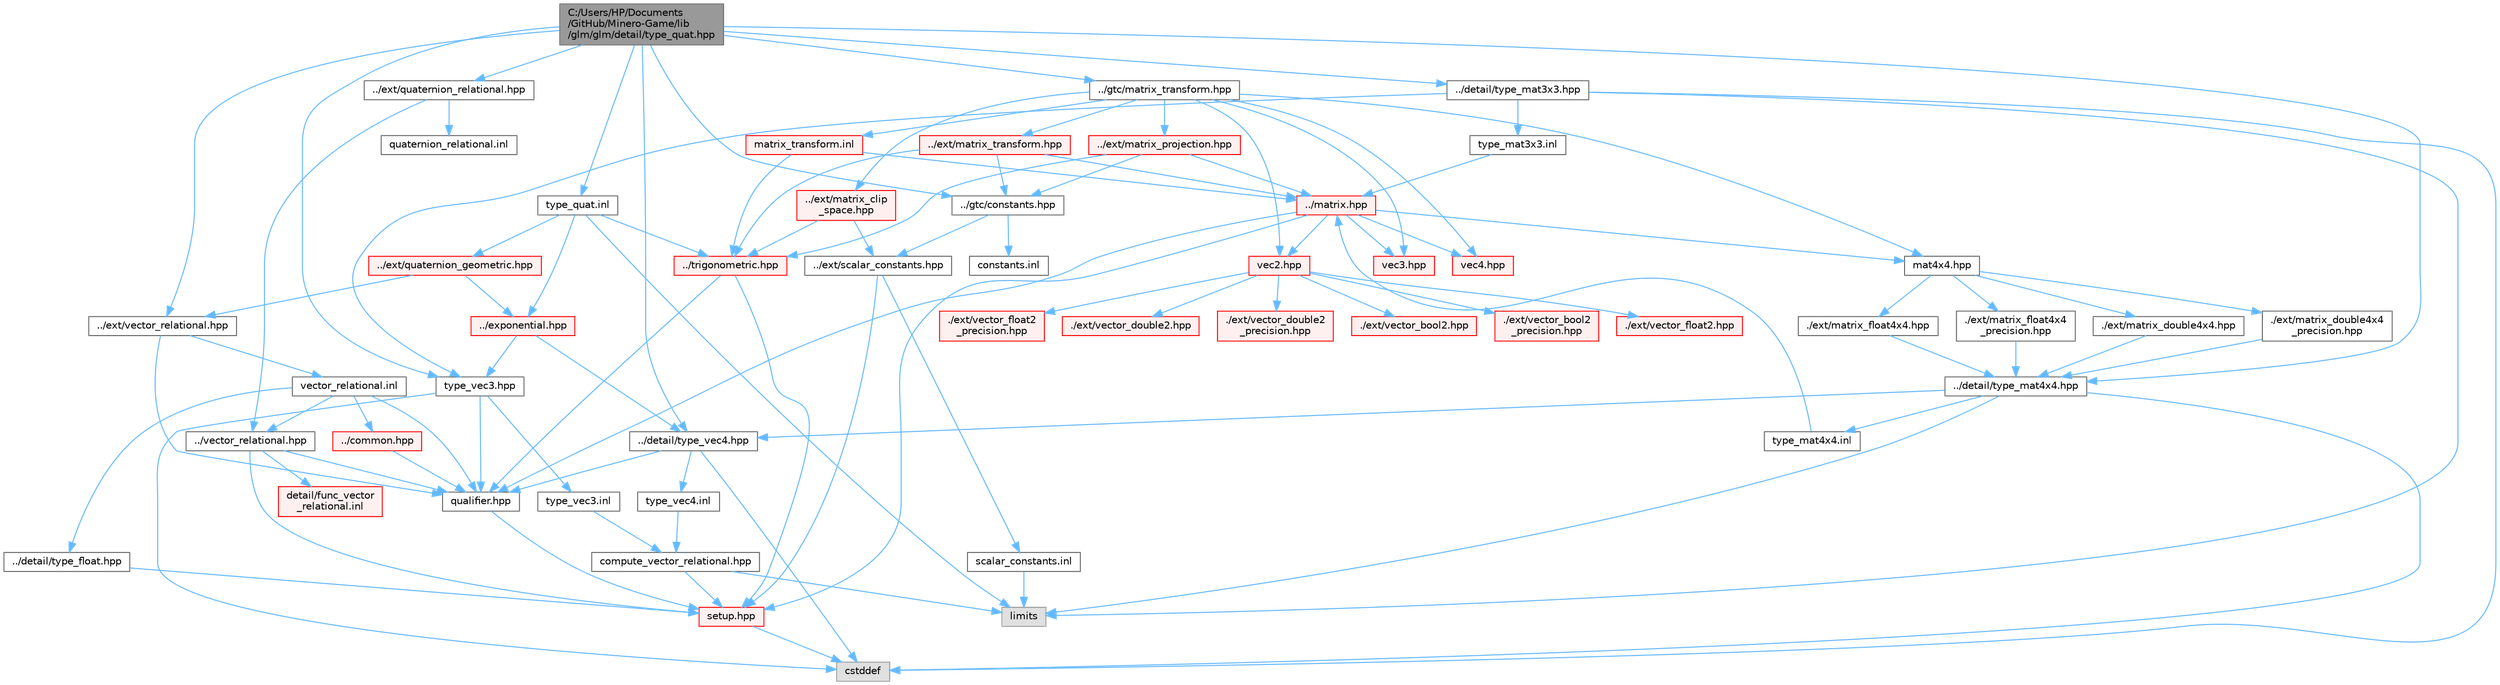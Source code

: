 digraph "C:/Users/HP/Documents/GitHub/Minero-Game/lib/glm/glm/detail/type_quat.hpp"
{
 // LATEX_PDF_SIZE
  bgcolor="transparent";
  edge [fontname=Helvetica,fontsize=10,labelfontname=Helvetica,labelfontsize=10];
  node [fontname=Helvetica,fontsize=10,shape=box,height=0.2,width=0.4];
  Node1 [id="Node000001",label="C:/Users/HP/Documents\l/GitHub/Minero-Game/lib\l/glm/glm/detail/type_quat.hpp",height=0.2,width=0.4,color="gray40", fillcolor="grey60", style="filled", fontcolor="black",tooltip=" "];
  Node1 -> Node2 [id="edge195_Node000001_Node000002",color="steelblue1",style="solid",tooltip=" "];
  Node2 [id="Node000002",label="../detail/type_mat3x3.hpp",height=0.2,width=0.4,color="grey40", fillcolor="white", style="filled",URL="$lib_2glm_2glm_2detail_2type__mat3x3_8hpp.html",tooltip=" "];
  Node2 -> Node3 [id="edge196_Node000002_Node000003",color="steelblue1",style="solid",tooltip=" "];
  Node3 [id="Node000003",label="type_vec3.hpp",height=0.2,width=0.4,color="grey40", fillcolor="white", style="filled",URL="$lib_2glm_2glm_2detail_2type__vec3_8hpp.html",tooltip=" "];
  Node3 -> Node4 [id="edge197_Node000003_Node000004",color="steelblue1",style="solid",tooltip=" "];
  Node4 [id="Node000004",label="qualifier.hpp",height=0.2,width=0.4,color="grey40", fillcolor="white", style="filled",URL="$lib_2glm_2glm_2detail_2qualifier_8hpp.html",tooltip=" "];
  Node4 -> Node5 [id="edge198_Node000004_Node000005",color="steelblue1",style="solid",tooltip=" "];
  Node5 [id="Node000005",label="setup.hpp",height=0.2,width=0.4,color="red", fillcolor="#FFF0F0", style="filled",URL="$lib_2glm_2glm_2detail_2setup_8hpp.html",tooltip=" "];
  Node5 -> Node7 [id="edge199_Node000005_Node000007",color="steelblue1",style="solid",tooltip=" "];
  Node7 [id="Node000007",label="cstddef",height=0.2,width=0.4,color="grey60", fillcolor="#E0E0E0", style="filled",tooltip=" "];
  Node3 -> Node7 [id="edge200_Node000003_Node000007",color="steelblue1",style="solid",tooltip=" "];
  Node3 -> Node9 [id="edge201_Node000003_Node000009",color="steelblue1",style="solid",tooltip=" "];
  Node9 [id="Node000009",label="type_vec3.inl",height=0.2,width=0.4,color="grey40", fillcolor="white", style="filled",URL="$lib_2glm_2glm_2detail_2type__vec3_8inl.html",tooltip=" "];
  Node9 -> Node10 [id="edge202_Node000009_Node000010",color="steelblue1",style="solid",tooltip=" "];
  Node10 [id="Node000010",label="compute_vector_relational.hpp",height=0.2,width=0.4,color="grey40", fillcolor="white", style="filled",URL="$lib_2glm_2glm_2detail_2compute__vector__relational_8hpp.html",tooltip=" "];
  Node10 -> Node5 [id="edge203_Node000010_Node000005",color="steelblue1",style="solid",tooltip=" "];
  Node10 -> Node11 [id="edge204_Node000010_Node000011",color="steelblue1",style="solid",tooltip=" "];
  Node11 [id="Node000011",label="limits",height=0.2,width=0.4,color="grey60", fillcolor="#E0E0E0", style="filled",tooltip=" "];
  Node2 -> Node11 [id="edge205_Node000002_Node000011",color="steelblue1",style="solid",tooltip=" "];
  Node2 -> Node7 [id="edge206_Node000002_Node000007",color="steelblue1",style="solid",tooltip=" "];
  Node2 -> Node12 [id="edge207_Node000002_Node000012",color="steelblue1",style="solid",tooltip=" "];
  Node12 [id="Node000012",label="type_mat3x3.inl",height=0.2,width=0.4,color="grey40", fillcolor="white", style="filled",URL="$lib_2glm_2glm_2detail_2type__mat3x3_8inl.html",tooltip=" "];
  Node12 -> Node13 [id="edge208_Node000012_Node000013",color="steelblue1",style="solid",tooltip=" "];
  Node13 [id="Node000013",label="../matrix.hpp",height=0.2,width=0.4,color="red", fillcolor="#FFF0F0", style="filled",URL="$lib_2glm_2glm_2matrix_8hpp.html",tooltip=" "];
  Node13 -> Node4 [id="edge209_Node000013_Node000004",color="steelblue1",style="solid",tooltip=" "];
  Node13 -> Node5 [id="edge210_Node000013_Node000005",color="steelblue1",style="solid",tooltip=" "];
  Node13 -> Node14 [id="edge211_Node000013_Node000014",color="steelblue1",style="solid",tooltip=" "];
  Node14 [id="Node000014",label="vec2.hpp",height=0.2,width=0.4,color="red", fillcolor="#FFF0F0", style="filled",URL="$lib_2glm_2glm_2vec2_8hpp.html",tooltip=" "];
  Node14 -> Node15 [id="edge212_Node000014_Node000015",color="steelblue1",style="solid",tooltip=" "];
  Node15 [id="Node000015",label="./ext/vector_bool2.hpp",height=0.2,width=0.4,color="red", fillcolor="#FFF0F0", style="filled",URL="$lib_2glm_2glm_2ext_2vector__bool2_8hpp.html",tooltip=" "];
  Node14 -> Node18 [id="edge213_Node000014_Node000018",color="steelblue1",style="solid",tooltip=" "];
  Node18 [id="Node000018",label="./ext/vector_bool2\l_precision.hpp",height=0.2,width=0.4,color="red", fillcolor="#FFF0F0", style="filled",URL="$lib_2glm_2glm_2ext_2vector__bool2__precision_8hpp.html",tooltip=" "];
  Node14 -> Node19 [id="edge214_Node000014_Node000019",color="steelblue1",style="solid",tooltip=" "];
  Node19 [id="Node000019",label="./ext/vector_float2.hpp",height=0.2,width=0.4,color="red", fillcolor="#FFF0F0", style="filled",URL="$lib_2glm_2glm_2ext_2vector__float2_8hpp.html",tooltip=" "];
  Node14 -> Node20 [id="edge215_Node000014_Node000020",color="steelblue1",style="solid",tooltip=" "];
  Node20 [id="Node000020",label="./ext/vector_float2\l_precision.hpp",height=0.2,width=0.4,color="red", fillcolor="#FFF0F0", style="filled",URL="$lib_2glm_2glm_2ext_2vector__float2__precision_8hpp.html",tooltip=" "];
  Node14 -> Node21 [id="edge216_Node000014_Node000021",color="steelblue1",style="solid",tooltip=" "];
  Node21 [id="Node000021",label="./ext/vector_double2.hpp",height=0.2,width=0.4,color="red", fillcolor="#FFF0F0", style="filled",URL="$lib_2glm_2glm_2ext_2vector__double2_8hpp.html",tooltip=" "];
  Node14 -> Node22 [id="edge217_Node000014_Node000022",color="steelblue1",style="solid",tooltip=" "];
  Node22 [id="Node000022",label="./ext/vector_double2\l_precision.hpp",height=0.2,width=0.4,color="red", fillcolor="#FFF0F0", style="filled",URL="$lib_2glm_2glm_2ext_2vector__double2__precision_8hpp.html",tooltip=" "];
  Node13 -> Node29 [id="edge218_Node000013_Node000029",color="steelblue1",style="solid",tooltip=" "];
  Node29 [id="Node000029",label="vec3.hpp",height=0.2,width=0.4,color="red", fillcolor="#FFF0F0", style="filled",URL="$lib_2glm_2glm_2vec3_8hpp.html",tooltip=" "];
  Node13 -> Node40 [id="edge219_Node000013_Node000040",color="steelblue1",style="solid",tooltip=" "];
  Node40 [id="Node000040",label="vec4.hpp",height=0.2,width=0.4,color="red", fillcolor="#FFF0F0", style="filled",URL="$lib_2glm_2glm_2vec4_8hpp.html",tooltip=" "];
  Node13 -> Node107 [id="edge220_Node000013_Node000107",color="steelblue1",style="solid",tooltip=" "];
  Node107 [id="Node000107",label="mat4x4.hpp",height=0.2,width=0.4,color="grey40", fillcolor="white", style="filled",URL="$lib_2glm_2glm_2mat4x4_8hpp.html",tooltip=" "];
  Node107 -> Node108 [id="edge221_Node000107_Node000108",color="steelblue1",style="solid",tooltip=" "];
  Node108 [id="Node000108",label="./ext/matrix_double4x4.hpp",height=0.2,width=0.4,color="grey40", fillcolor="white", style="filled",URL="$lib_2glm_2glm_2ext_2matrix__double4x4_8hpp.html",tooltip=" "];
  Node108 -> Node109 [id="edge222_Node000108_Node000109",color="steelblue1",style="solid",tooltip=" "];
  Node109 [id="Node000109",label="../detail/type_mat4x4.hpp",height=0.2,width=0.4,color="grey40", fillcolor="white", style="filled",URL="$lib_2glm_2glm_2detail_2type__mat4x4_8hpp.html",tooltip=" "];
  Node109 -> Node42 [id="edge223_Node000109_Node000042",color="steelblue1",style="solid",tooltip=" "];
  Node42 [id="Node000042",label="../detail/type_vec4.hpp",height=0.2,width=0.4,color="grey40", fillcolor="white", style="filled",URL="$lib_2glm_2glm_2detail_2type__vec4_8hpp.html",tooltip=" "];
  Node42 -> Node4 [id="edge224_Node000042_Node000004",color="steelblue1",style="solid",tooltip=" "];
  Node42 -> Node7 [id="edge225_Node000042_Node000007",color="steelblue1",style="solid",tooltip=" "];
  Node42 -> Node43 [id="edge226_Node000042_Node000043",color="steelblue1",style="solid",tooltip=" "];
  Node43 [id="Node000043",label="type_vec4.inl",height=0.2,width=0.4,color="grey40", fillcolor="white", style="filled",URL="$lib_2glm_2glm_2detail_2type__vec4_8inl.html",tooltip=" "];
  Node43 -> Node10 [id="edge227_Node000043_Node000010",color="steelblue1",style="solid",tooltip=" "];
  Node109 -> Node11 [id="edge228_Node000109_Node000011",color="steelblue1",style="solid",tooltip=" "];
  Node109 -> Node7 [id="edge229_Node000109_Node000007",color="steelblue1",style="solid",tooltip=" "];
  Node109 -> Node110 [id="edge230_Node000109_Node000110",color="steelblue1",style="solid",tooltip=" "];
  Node110 [id="Node000110",label="type_mat4x4.inl",height=0.2,width=0.4,color="grey40", fillcolor="white", style="filled",URL="$lib_2glm_2glm_2detail_2type__mat4x4_8inl.html",tooltip=" "];
  Node110 -> Node13 [id="edge231_Node000110_Node000013",color="steelblue1",style="solid",tooltip=" "];
  Node107 -> Node111 [id="edge232_Node000107_Node000111",color="steelblue1",style="solid",tooltip=" "];
  Node111 [id="Node000111",label="./ext/matrix_double4x4\l_precision.hpp",height=0.2,width=0.4,color="grey40", fillcolor="white", style="filled",URL="$lib_2glm_2glm_2ext_2matrix__double4x4__precision_8hpp.html",tooltip=" "];
  Node111 -> Node109 [id="edge233_Node000111_Node000109",color="steelblue1",style="solid",tooltip=" "];
  Node107 -> Node112 [id="edge234_Node000107_Node000112",color="steelblue1",style="solid",tooltip=" "];
  Node112 [id="Node000112",label="./ext/matrix_float4x4.hpp",height=0.2,width=0.4,color="grey40", fillcolor="white", style="filled",URL="$lib_2glm_2glm_2ext_2matrix__float4x4_8hpp.html",tooltip=" "];
  Node112 -> Node109 [id="edge235_Node000112_Node000109",color="steelblue1",style="solid",tooltip=" "];
  Node107 -> Node113 [id="edge236_Node000107_Node000113",color="steelblue1",style="solid",tooltip=" "];
  Node113 [id="Node000113",label="./ext/matrix_float4x4\l_precision.hpp",height=0.2,width=0.4,color="grey40", fillcolor="white", style="filled",URL="$lib_2glm_2glm_2ext_2matrix__float4x4__precision_8hpp.html",tooltip=" "];
  Node113 -> Node109 [id="edge237_Node000113_Node000109",color="steelblue1",style="solid",tooltip=" "];
  Node1 -> Node109 [id="edge238_Node000001_Node000109",color="steelblue1",style="solid",tooltip=" "];
  Node1 -> Node3 [id="edge239_Node000001_Node000003",color="steelblue1",style="solid",tooltip=" "];
  Node1 -> Node42 [id="edge240_Node000001_Node000042",color="steelblue1",style="solid",tooltip=" "];
  Node1 -> Node130 [id="edge241_Node000001_Node000130",color="steelblue1",style="solid",tooltip=" "];
  Node130 [id="Node000130",label="../ext/vector_relational.hpp",height=0.2,width=0.4,color="grey40", fillcolor="white", style="filled",URL="$lib_2glm_2glm_2ext_2vector__relational_8hpp.html",tooltip=" "];
  Node130 -> Node4 [id="edge242_Node000130_Node000004",color="steelblue1",style="solid",tooltip=" "];
  Node130 -> Node131 [id="edge243_Node000130_Node000131",color="steelblue1",style="solid",tooltip=" "];
  Node131 [id="Node000131",label="vector_relational.inl",height=0.2,width=0.4,color="grey40", fillcolor="white", style="filled",URL="$lib_2glm_2glm_2ext_2vector__relational_8inl.html",tooltip=" "];
  Node131 -> Node122 [id="edge244_Node000131_Node000122",color="steelblue1",style="solid",tooltip=" "];
  Node122 [id="Node000122",label="../vector_relational.hpp",height=0.2,width=0.4,color="grey40", fillcolor="white", style="filled",URL="$lib_2glm_2glm_2vector__relational_8hpp.html",tooltip=" "];
  Node122 -> Node4 [id="edge245_Node000122_Node000004",color="steelblue1",style="solid",tooltip=" "];
  Node122 -> Node5 [id="edge246_Node000122_Node000005",color="steelblue1",style="solid",tooltip=" "];
  Node122 -> Node123 [id="edge247_Node000122_Node000123",color="steelblue1",style="solid",tooltip=" "];
  Node123 [id="Node000123",label="detail/func_vector\l_relational.inl",height=0.2,width=0.4,color="red", fillcolor="#FFF0F0", style="filled",URL="$lib_2glm_2glm_2detail_2func__vector__relational_8inl.html",tooltip=" "];
  Node131 -> Node126 [id="edge248_Node000131_Node000126",color="steelblue1",style="solid",tooltip=" "];
  Node126 [id="Node000126",label="../common.hpp",height=0.2,width=0.4,color="red", fillcolor="#FFF0F0", style="filled",URL="$lib_2glm_2glm_2common_8hpp.html",tooltip=" "];
  Node126 -> Node4 [id="edge249_Node000126_Node000004",color="steelblue1",style="solid",tooltip=" "];
  Node131 -> Node4 [id="edge250_Node000131_Node000004",color="steelblue1",style="solid",tooltip=" "];
  Node131 -> Node132 [id="edge251_Node000131_Node000132",color="steelblue1",style="solid",tooltip=" "];
  Node132 [id="Node000132",label="../detail/type_float.hpp",height=0.2,width=0.4,color="grey40", fillcolor="white", style="filled",URL="$lib_2glm_2glm_2detail_2type__float_8hpp.html",tooltip=" "];
  Node132 -> Node5 [id="edge252_Node000132_Node000005",color="steelblue1",style="solid",tooltip=" "];
  Node1 -> Node133 [id="edge253_Node000001_Node000133",color="steelblue1",style="solid",tooltip=" "];
  Node133 [id="Node000133",label="../ext/quaternion_relational.hpp",height=0.2,width=0.4,color="grey40", fillcolor="white", style="filled",URL="$lib_2glm_2glm_2ext_2quaternion__relational_8hpp.html",tooltip=" "];
  Node133 -> Node122 [id="edge254_Node000133_Node000122",color="steelblue1",style="solid",tooltip=" "];
  Node133 -> Node134 [id="edge255_Node000133_Node000134",color="steelblue1",style="solid",tooltip=" "];
  Node134 [id="Node000134",label="quaternion_relational.inl",height=0.2,width=0.4,color="grey40", fillcolor="white", style="filled",URL="$lib_2glm_2glm_2ext_2quaternion__relational_8inl.html",tooltip=" "];
  Node1 -> Node135 [id="edge256_Node000001_Node000135",color="steelblue1",style="solid",tooltip=" "];
  Node135 [id="Node000135",label="../gtc/constants.hpp",height=0.2,width=0.4,color="grey40", fillcolor="white", style="filled",URL="$lib_2glm_2glm_2gtc_2constants_8hpp.html",tooltip=" "];
  Node135 -> Node136 [id="edge257_Node000135_Node000136",color="steelblue1",style="solid",tooltip=" "];
  Node136 [id="Node000136",label="../ext/scalar_constants.hpp",height=0.2,width=0.4,color="grey40", fillcolor="white", style="filled",URL="$lib_2glm_2glm_2ext_2scalar__constants_8hpp.html",tooltip=" "];
  Node136 -> Node5 [id="edge258_Node000136_Node000005",color="steelblue1",style="solid",tooltip=" "];
  Node136 -> Node137 [id="edge259_Node000136_Node000137",color="steelblue1",style="solid",tooltip=" "];
  Node137 [id="Node000137",label="scalar_constants.inl",height=0.2,width=0.4,color="grey40", fillcolor="white", style="filled",URL="$lib_2glm_2glm_2ext_2scalar__constants_8inl.html",tooltip=" "];
  Node137 -> Node11 [id="edge260_Node000137_Node000011",color="steelblue1",style="solid",tooltip=" "];
  Node135 -> Node138 [id="edge261_Node000135_Node000138",color="steelblue1",style="solid",tooltip=" "];
  Node138 [id="Node000138",label="constants.inl",height=0.2,width=0.4,color="grey40", fillcolor="white", style="filled",URL="$lib_2glm_2glm_2gtc_2constants_8inl.html",tooltip=" "];
  Node1 -> Node139 [id="edge262_Node000001_Node000139",color="steelblue1",style="solid",tooltip=" "];
  Node139 [id="Node000139",label="../gtc/matrix_transform.hpp",height=0.2,width=0.4,color="grey40", fillcolor="white", style="filled",URL="$lib_2glm_2glm_2gtc_2matrix__transform_8hpp.html",tooltip=" "];
  Node139 -> Node107 [id="edge263_Node000139_Node000107",color="steelblue1",style="solid",tooltip=" "];
  Node139 -> Node14 [id="edge264_Node000139_Node000014",color="steelblue1",style="solid",tooltip=" "];
  Node139 -> Node29 [id="edge265_Node000139_Node000029",color="steelblue1",style="solid",tooltip=" "];
  Node139 -> Node40 [id="edge266_Node000139_Node000040",color="steelblue1",style="solid",tooltip=" "];
  Node139 -> Node140 [id="edge267_Node000139_Node000140",color="steelblue1",style="solid",tooltip=" "];
  Node140 [id="Node000140",label="../ext/matrix_projection.hpp",height=0.2,width=0.4,color="red", fillcolor="#FFF0F0", style="filled",URL="$lib_2glm_2glm_2ext_2matrix__projection_8hpp.html",tooltip=" "];
  Node140 -> Node135 [id="edge268_Node000140_Node000135",color="steelblue1",style="solid",tooltip=" "];
  Node140 -> Node141 [id="edge269_Node000140_Node000141",color="steelblue1",style="solid",tooltip=" "];
  Node141 [id="Node000141",label="../trigonometric.hpp",height=0.2,width=0.4,color="red", fillcolor="#FFF0F0", style="filled",URL="$lib_2glm_2glm_2trigonometric_8hpp.html",tooltip=" "];
  Node141 -> Node5 [id="edge270_Node000141_Node000005",color="steelblue1",style="solid",tooltip=" "];
  Node141 -> Node4 [id="edge271_Node000141_Node000004",color="steelblue1",style="solid",tooltip=" "];
  Node140 -> Node13 [id="edge272_Node000140_Node000013",color="steelblue1",style="solid",tooltip=" "];
  Node139 -> Node145 [id="edge273_Node000139_Node000145",color="steelblue1",style="solid",tooltip=" "];
  Node145 [id="Node000145",label="../ext/matrix_clip\l_space.hpp",height=0.2,width=0.4,color="red", fillcolor="#FFF0F0", style="filled",URL="$lib_2glm_2glm_2ext_2matrix__clip__space_8hpp.html",tooltip=" "];
  Node145 -> Node136 [id="edge274_Node000145_Node000136",color="steelblue1",style="solid",tooltip=" "];
  Node145 -> Node141 [id="edge275_Node000145_Node000141",color="steelblue1",style="solid",tooltip=" "];
  Node139 -> Node147 [id="edge276_Node000139_Node000147",color="steelblue1",style="solid",tooltip=" "];
  Node147 [id="Node000147",label="../ext/matrix_transform.hpp",height=0.2,width=0.4,color="red", fillcolor="#FFF0F0", style="filled",URL="$lib_2glm_2glm_2ext_2matrix__transform_8hpp.html",tooltip=" "];
  Node147 -> Node135 [id="edge277_Node000147_Node000135",color="steelblue1",style="solid",tooltip=" "];
  Node147 -> Node141 [id="edge278_Node000147_Node000141",color="steelblue1",style="solid",tooltip=" "];
  Node147 -> Node13 [id="edge279_Node000147_Node000013",color="steelblue1",style="solid",tooltip=" "];
  Node139 -> Node149 [id="edge280_Node000139_Node000149",color="steelblue1",style="solid",tooltip=" "];
  Node149 [id="Node000149",label="matrix_transform.inl",height=0.2,width=0.4,color="red", fillcolor="#FFF0F0", style="filled",URL="$lib_2glm_2glm_2gtc_2matrix__transform_8inl.html",tooltip=" "];
  Node149 -> Node141 [id="edge281_Node000149_Node000141",color="steelblue1",style="solid",tooltip=" "];
  Node149 -> Node13 [id="edge282_Node000149_Node000013",color="steelblue1",style="solid",tooltip=" "];
  Node1 -> Node150 [id="edge283_Node000001_Node000150",color="steelblue1",style="solid",tooltip=" "];
  Node150 [id="Node000150",label="type_quat.inl",height=0.2,width=0.4,color="grey40", fillcolor="white", style="filled",URL="$lib_2glm_2glm_2detail_2type__quat_8inl.html",tooltip=" "];
  Node150 -> Node141 [id="edge284_Node000150_Node000141",color="steelblue1",style="solid",tooltip=" "];
  Node150 -> Node117 [id="edge285_Node000150_Node000117",color="steelblue1",style="solid",tooltip=" "];
  Node117 [id="Node000117",label="../exponential.hpp",height=0.2,width=0.4,color="red", fillcolor="#FFF0F0", style="filled",URL="$lib_2glm_2glm_2exponential_8hpp.html",tooltip=" "];
  Node117 -> Node3 [id="edge286_Node000117_Node000003",color="steelblue1",style="solid",tooltip=" "];
  Node117 -> Node42 [id="edge287_Node000117_Node000042",color="steelblue1",style="solid",tooltip=" "];
  Node150 -> Node151 [id="edge288_Node000150_Node000151",color="steelblue1",style="solid",tooltip=" "];
  Node151 [id="Node000151",label="../ext/quaternion_geometric.hpp",height=0.2,width=0.4,color="red", fillcolor="#FFF0F0", style="filled",URL="$lib_2glm_2glm_2ext_2quaternion__geometric_8hpp.html",tooltip=" "];
  Node151 -> Node117 [id="edge289_Node000151_Node000117",color="steelblue1",style="solid",tooltip=" "];
  Node151 -> Node130 [id="edge290_Node000151_Node000130",color="steelblue1",style="solid",tooltip=" "];
  Node150 -> Node11 [id="edge291_Node000150_Node000011",color="steelblue1",style="solid",tooltip=" "];
}
